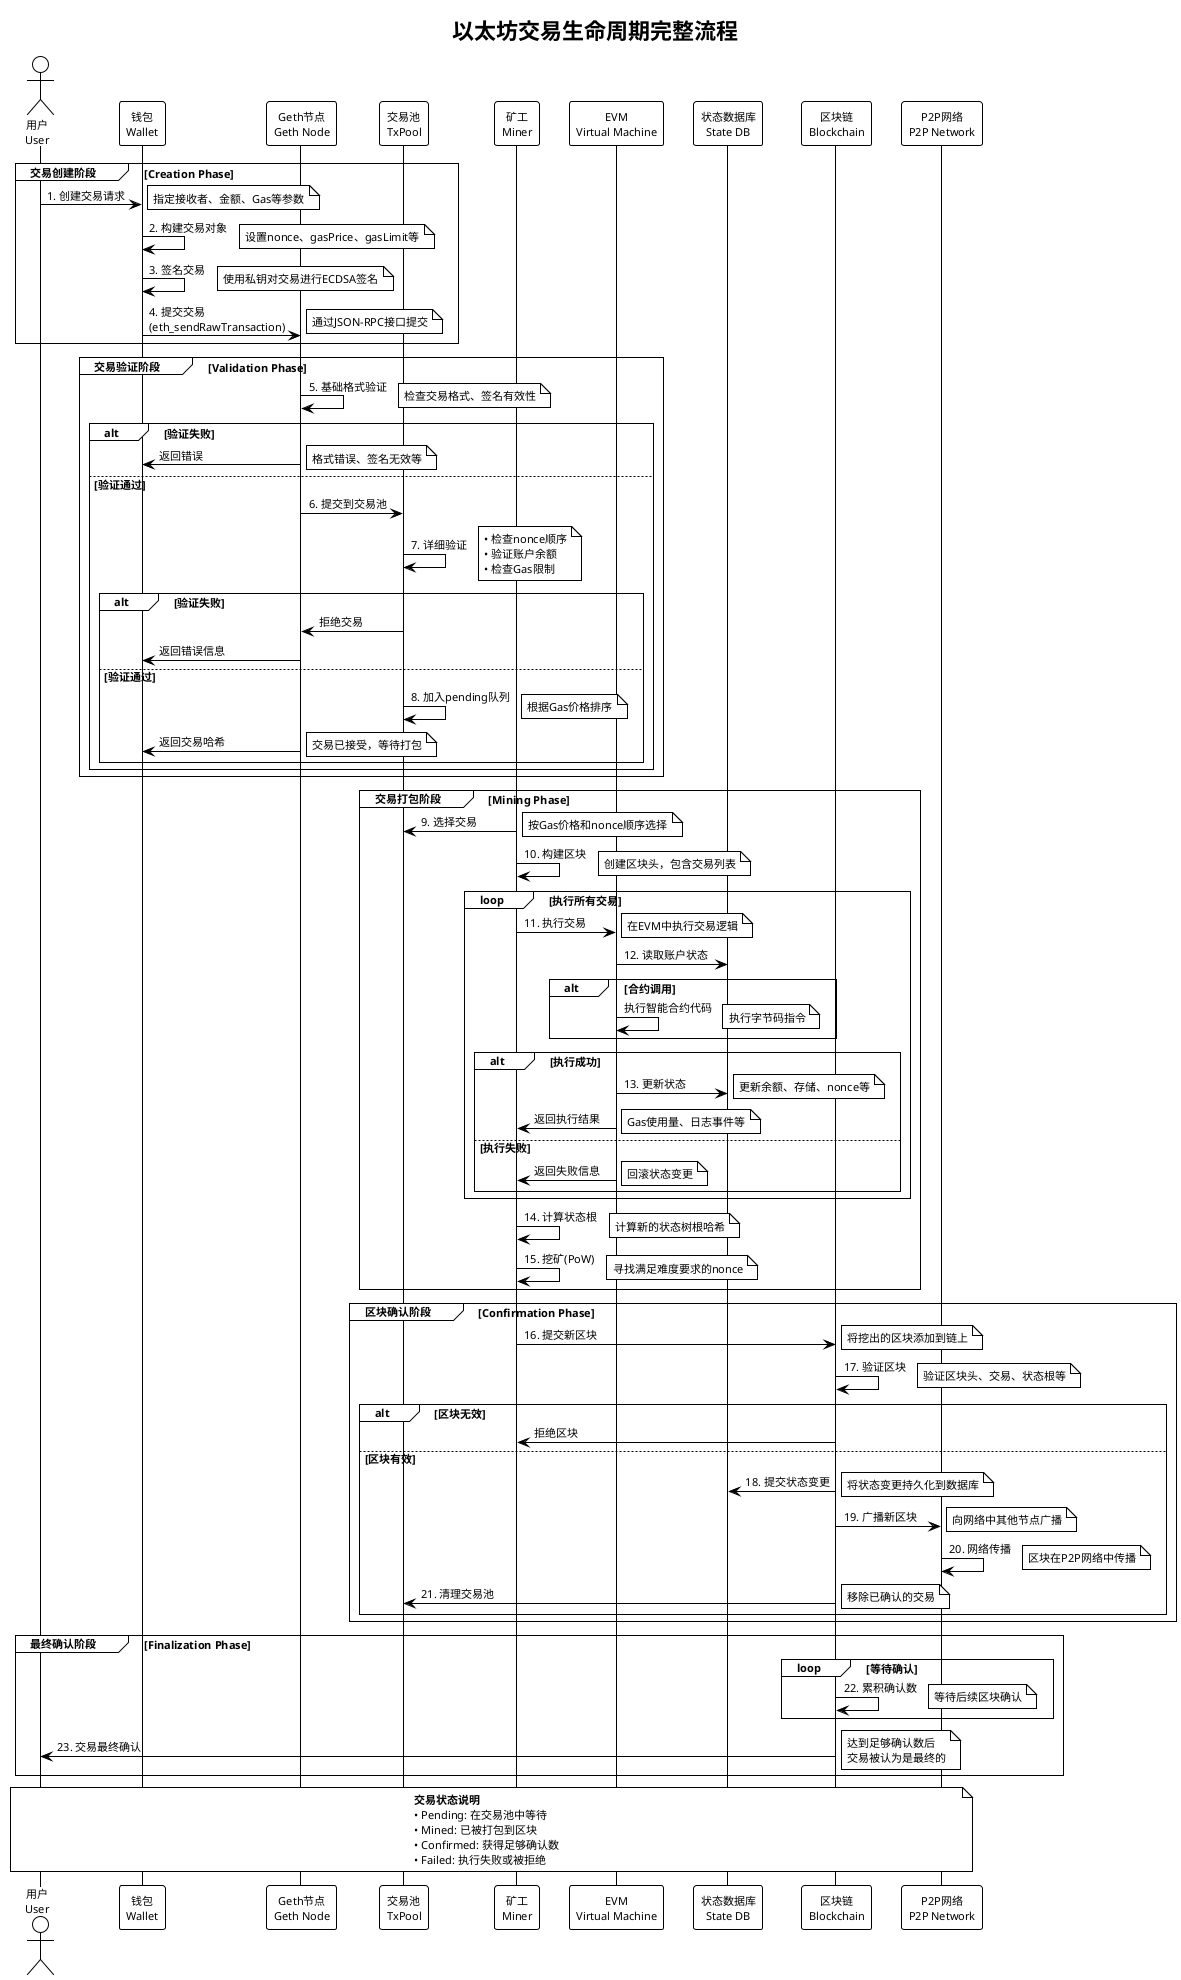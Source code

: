 @startuml 交易生命周期流程图
!theme plain
skinparam backgroundColor #FFFFFF
skinparam defaultFontName "Microsoft YaHei"
skinparam defaultFontSize 11

title 以太坊交易生命周期完整流程

' 定义参与者
actor "用户\nUser" as user
participant "钱包\nWallet" as wallet
participant "Geth节点\nGeth Node" as geth
participant "交易池\nTxPool" as txpool
participant "矿工\nMiner" as miner
participant "EVM\nVirtual Machine" as evm
participant "状态数据库\nState DB" as statedb
participant "区块链\nBlockchain" as blockchain
participant "P2P网络\nP2P Network" as p2p

' 交易创建阶段
group 交易创建阶段 [Creation Phase]
    user -> wallet : 1. 创建交易请求
    note right : 指定接收者、金额、Gas等参数
    
    wallet -> wallet : 2. 构建交易对象
    note right : 设置nonce、gasPrice、gasLimit等
    
    wallet -> wallet : 3. 签名交易
    note right : 使用私钥对交易进行ECDSA签名
    
    wallet -> geth : 4. 提交交易\n(eth_sendRawTransaction)
    note right : 通过JSON-RPC接口提交
end

' 交易验证阶段
group 交易验证阶段 [Validation Phase]
    geth -> geth : 5. 基础格式验证
    note right : 检查交易格式、签名有效性
    
    alt 验证失败
        geth -> wallet : 返回错误
        note right : 格式错误、签名无效等
    else 验证通过
        geth -> txpool : 6. 提交到交易池
        
        txpool -> txpool : 7. 详细验证
        note right : • 检查nonce顺序\n• 验证账户余额\n• 检查Gas限制
        
        alt 验证失败
            txpool -> geth : 拒绝交易
            geth -> wallet : 返回错误信息
        else 验证通过
            txpool -> txpool : 8. 加入pending队列
            note right : 根据Gas价格排序
            
            geth -> wallet : 返回交易哈希
            note right : 交易已接受，等待打包
        end
    end
end

' 交易打包阶段
group 交易打包阶段 [Mining Phase]
    miner -> txpool : 9. 选择交易
    note right : 按Gas价格和nonce顺序选择
    
    miner -> miner : 10. 构建区块
    note right : 创建区块头，包含交易列表
    
    loop 执行所有交易
        miner -> evm : 11. 执行交易
        note right : 在EVM中执行交易逻辑
        
        evm -> statedb : 12. 读取账户状态
        
        alt 合约调用
            evm -> evm : 执行智能合约代码
            note right : 执行字节码指令
        end
        
        alt 执行成功
            evm -> statedb : 13. 更新状态
            note right : 更新余额、存储、nonce等
            
            evm -> miner : 返回执行结果
            note right : Gas使用量、日志事件等
        else 执行失败
            evm -> miner : 返回失败信息
            note right : 回滚状态变更
        end
    end
    
    miner -> miner : 14. 计算状态根
    note right : 计算新的状态树根哈希
    
    miner -> miner : 15. 挖矿(PoW)
    note right : 寻找满足难度要求的nonce
end

' 区块确认阶段
group 区块确认阶段 [Confirmation Phase]
    miner -> blockchain : 16. 提交新区块
    note right : 将挖出的区块添加到链上
    
    blockchain -> blockchain : 17. 验证区块
    note right : 验证区块头、交易、状态根等
    
    alt 区块无效
        blockchain -> miner : 拒绝区块
    else 区块有效
        blockchain -> statedb : 18. 提交状态变更
        note right : 将状态变更持久化到数据库
        
        blockchain -> p2p : 19. 广播新区块
        note right : 向网络中其他节点广播
        
        p2p -> p2p : 20. 网络传播
        note right : 区块在P2P网络中传播
        
        blockchain -> txpool : 21. 清理交易池
        note right : 移除已确认的交易
    end
end

' 最终确认
group 最终确认阶段 [Finalization Phase]
    loop 等待确认
        blockchain -> blockchain : 22. 累积确认数
        note right : 等待后续区块确认
    end
    
    blockchain -> user : 23. 交易最终确认
    note right : 达到足够确认数后\n交易被认为是最终的
end

' 添加状态说明
note over user, p2p
    **交易状态说明**
    • Pending: 在交易池中等待
    • Mined: 已被打包到区块
    • Confirmed: 获得足够确认数
    • Failed: 执行失败或被拒绝
end note

@enduml
